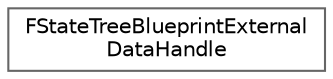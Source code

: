 digraph "Graphical Class Hierarchy"
{
 // INTERACTIVE_SVG=YES
 // LATEX_PDF_SIZE
  bgcolor="transparent";
  edge [fontname=Helvetica,fontsize=10,labelfontname=Helvetica,labelfontsize=10];
  node [fontname=Helvetica,fontsize=10,shape=box,height=0.2,width=0.4];
  rankdir="LR";
  Node0 [id="Node000000",label="FStateTreeBlueprintExternal\lDataHandle",height=0.2,width=0.4,color="grey40", fillcolor="white", style="filled",URL="$d2/d51/structFStateTreeBlueprintExternalDataHandle.html",tooltip="Struct use to copy external data to the Blueprint item instance, resolved during StateTree linking."];
}
